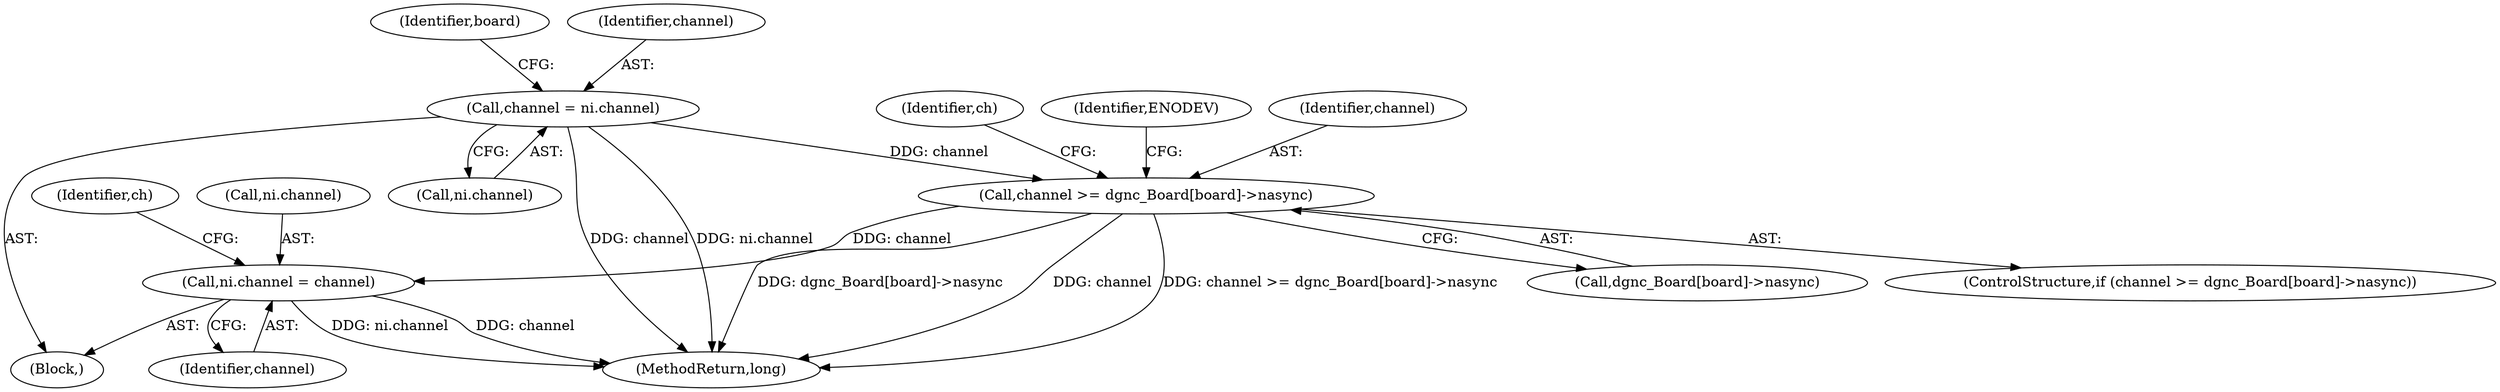 digraph "0_linux_4b6184336ebb5c8dc1eae7f7ab46ee608a748b05@array" {
"1000338" [label="(Call,channel >= dgnc_Board[board]->nasync)"];
"1000325" [label="(Call,channel = ni.channel)"];
"1000380" [label="(Call,ni.channel = channel)"];
"1000327" [label="(Call,ni.channel)"];
"1000332" [label="(Identifier,board)"];
"1000381" [label="(Call,ni.channel)"];
"1000325" [label="(Call,channel = ni.channel)"];
"1000380" [label="(Call,ni.channel = channel)"];
"1000388" [label="(Identifier,ch)"];
"1000326" [label="(Identifier,channel)"];
"1000295" [label="(Block,)"];
"1000339" [label="(Identifier,channel)"];
"1000340" [label="(Call,dgnc_Board[board]->nasync)"];
"1000349" [label="(Identifier,ch)"];
"1000623" [label="(MethodReturn,long)"];
"1000337" [label="(ControlStructure,if (channel >= dgnc_Board[board]->nasync))"];
"1000384" [label="(Identifier,channel)"];
"1000347" [label="(Identifier,ENODEV)"];
"1000338" [label="(Call,channel >= dgnc_Board[board]->nasync)"];
"1000338" -> "1000337"  [label="AST: "];
"1000338" -> "1000340"  [label="CFG: "];
"1000339" -> "1000338"  [label="AST: "];
"1000340" -> "1000338"  [label="AST: "];
"1000347" -> "1000338"  [label="CFG: "];
"1000349" -> "1000338"  [label="CFG: "];
"1000338" -> "1000623"  [label="DDG: channel"];
"1000338" -> "1000623"  [label="DDG: channel >= dgnc_Board[board]->nasync"];
"1000338" -> "1000623"  [label="DDG: dgnc_Board[board]->nasync"];
"1000325" -> "1000338"  [label="DDG: channel"];
"1000338" -> "1000380"  [label="DDG: channel"];
"1000325" -> "1000295"  [label="AST: "];
"1000325" -> "1000327"  [label="CFG: "];
"1000326" -> "1000325"  [label="AST: "];
"1000327" -> "1000325"  [label="AST: "];
"1000332" -> "1000325"  [label="CFG: "];
"1000325" -> "1000623"  [label="DDG: channel"];
"1000325" -> "1000623"  [label="DDG: ni.channel"];
"1000380" -> "1000295"  [label="AST: "];
"1000380" -> "1000384"  [label="CFG: "];
"1000381" -> "1000380"  [label="AST: "];
"1000384" -> "1000380"  [label="AST: "];
"1000388" -> "1000380"  [label="CFG: "];
"1000380" -> "1000623"  [label="DDG: channel"];
"1000380" -> "1000623"  [label="DDG: ni.channel"];
}

